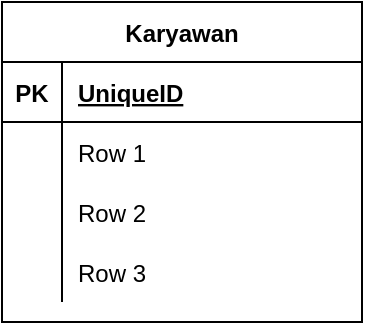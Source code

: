 <mxfile version="17.4.1" type="github" pages="2"><diagram id="R2lEEEUBdFMjLlhIrx00" name="Page-1"><mxGraphModel dx="1278" dy="539" grid="1" gridSize="10" guides="1" tooltips="1" connect="1" arrows="1" fold="1" page="1" pageScale="1" pageWidth="850" pageHeight="1100" math="0" shadow="0" extFonts="Permanent Marker^https://fonts.googleapis.com/css?family=Permanent+Marker"><root><mxCell id="0"/><mxCell id="1" parent="0"/><mxCell id="USe1o16NmA6yLf-kkS8X-1" value="Karyawan" style="shape=table;startSize=30;container=1;collapsible=1;childLayout=tableLayout;fixedRows=1;rowLines=0;fontStyle=1;align=center;resizeLast=1;" vertex="1" parent="1"><mxGeometry x="330" y="200" width="180" height="160" as="geometry"/></mxCell><mxCell id="USe1o16NmA6yLf-kkS8X-2" value="" style="shape=tableRow;horizontal=0;startSize=0;swimlaneHead=0;swimlaneBody=0;fillColor=none;collapsible=0;dropTarget=0;points=[[0,0.5],[1,0.5]];portConstraint=eastwest;top=0;left=0;right=0;bottom=1;" vertex="1" parent="USe1o16NmA6yLf-kkS8X-1"><mxGeometry y="30" width="180" height="30" as="geometry"/></mxCell><mxCell id="USe1o16NmA6yLf-kkS8X-3" value="PK" style="shape=partialRectangle;connectable=0;fillColor=none;top=0;left=0;bottom=0;right=0;fontStyle=1;overflow=hidden;" vertex="1" parent="USe1o16NmA6yLf-kkS8X-2"><mxGeometry width="30" height="30" as="geometry"><mxRectangle width="30" height="30" as="alternateBounds"/></mxGeometry></mxCell><mxCell id="USe1o16NmA6yLf-kkS8X-4" value="UniqueID" style="shape=partialRectangle;connectable=0;fillColor=none;top=0;left=0;bottom=0;right=0;align=left;spacingLeft=6;fontStyle=5;overflow=hidden;" vertex="1" parent="USe1o16NmA6yLf-kkS8X-2"><mxGeometry x="30" width="150" height="30" as="geometry"><mxRectangle width="150" height="30" as="alternateBounds"/></mxGeometry></mxCell><mxCell id="USe1o16NmA6yLf-kkS8X-5" value="" style="shape=tableRow;horizontal=0;startSize=0;swimlaneHead=0;swimlaneBody=0;fillColor=none;collapsible=0;dropTarget=0;points=[[0,0.5],[1,0.5]];portConstraint=eastwest;top=0;left=0;right=0;bottom=0;" vertex="1" parent="USe1o16NmA6yLf-kkS8X-1"><mxGeometry y="60" width="180" height="30" as="geometry"/></mxCell><mxCell id="USe1o16NmA6yLf-kkS8X-6" value="" style="shape=partialRectangle;connectable=0;fillColor=none;top=0;left=0;bottom=0;right=0;editable=1;overflow=hidden;" vertex="1" parent="USe1o16NmA6yLf-kkS8X-5"><mxGeometry width="30" height="30" as="geometry"><mxRectangle width="30" height="30" as="alternateBounds"/></mxGeometry></mxCell><mxCell id="USe1o16NmA6yLf-kkS8X-7" value="Row 1" style="shape=partialRectangle;connectable=0;fillColor=none;top=0;left=0;bottom=0;right=0;align=left;spacingLeft=6;overflow=hidden;" vertex="1" parent="USe1o16NmA6yLf-kkS8X-5"><mxGeometry x="30" width="150" height="30" as="geometry"><mxRectangle width="150" height="30" as="alternateBounds"/></mxGeometry></mxCell><mxCell id="USe1o16NmA6yLf-kkS8X-8" value="" style="shape=tableRow;horizontal=0;startSize=0;swimlaneHead=0;swimlaneBody=0;fillColor=none;collapsible=0;dropTarget=0;points=[[0,0.5],[1,0.5]];portConstraint=eastwest;top=0;left=0;right=0;bottom=0;" vertex="1" parent="USe1o16NmA6yLf-kkS8X-1"><mxGeometry y="90" width="180" height="30" as="geometry"/></mxCell><mxCell id="USe1o16NmA6yLf-kkS8X-9" value="" style="shape=partialRectangle;connectable=0;fillColor=none;top=0;left=0;bottom=0;right=0;editable=1;overflow=hidden;" vertex="1" parent="USe1o16NmA6yLf-kkS8X-8"><mxGeometry width="30" height="30" as="geometry"><mxRectangle width="30" height="30" as="alternateBounds"/></mxGeometry></mxCell><mxCell id="USe1o16NmA6yLf-kkS8X-10" value="Row 2" style="shape=partialRectangle;connectable=0;fillColor=none;top=0;left=0;bottom=0;right=0;align=left;spacingLeft=6;overflow=hidden;" vertex="1" parent="USe1o16NmA6yLf-kkS8X-8"><mxGeometry x="30" width="150" height="30" as="geometry"><mxRectangle width="150" height="30" as="alternateBounds"/></mxGeometry></mxCell><mxCell id="USe1o16NmA6yLf-kkS8X-11" value="" style="shape=tableRow;horizontal=0;startSize=0;swimlaneHead=0;swimlaneBody=0;fillColor=none;collapsible=0;dropTarget=0;points=[[0,0.5],[1,0.5]];portConstraint=eastwest;top=0;left=0;right=0;bottom=0;" vertex="1" parent="USe1o16NmA6yLf-kkS8X-1"><mxGeometry y="120" width="180" height="30" as="geometry"/></mxCell><mxCell id="USe1o16NmA6yLf-kkS8X-12" value="" style="shape=partialRectangle;connectable=0;fillColor=none;top=0;left=0;bottom=0;right=0;editable=1;overflow=hidden;" vertex="1" parent="USe1o16NmA6yLf-kkS8X-11"><mxGeometry width="30" height="30" as="geometry"><mxRectangle width="30" height="30" as="alternateBounds"/></mxGeometry></mxCell><mxCell id="USe1o16NmA6yLf-kkS8X-13" value="Row 3" style="shape=partialRectangle;connectable=0;fillColor=none;top=0;left=0;bottom=0;right=0;align=left;spacingLeft=6;overflow=hidden;" vertex="1" parent="USe1o16NmA6yLf-kkS8X-11"><mxGeometry x="30" width="150" height="30" as="geometry"><mxRectangle width="150" height="30" as="alternateBounds"/></mxGeometry></mxCell></root></mxGraphModel></diagram><diagram id="2qyopMoyy9mw-NkGebHM" name="Page-2"><mxGraphModel dx="692" dy="321" grid="1" gridSize="10" guides="1" tooltips="1" connect="1" arrows="1" fold="1" page="1" pageScale="1" pageWidth="827" pageHeight="1169" background="none" math="0" shadow="1"><root><mxCell id="zEQg5zYEzXBbnHIqrJW_-0"/><mxCell id="zEQg5zYEzXBbnHIqrJW_-1" parent="zEQg5zYEzXBbnHIqrJW_-0"/><mxCell id="zEQg5zYEzXBbnHIqrJW_-2" value="product" style="swimlane;childLayout=stackLayout;horizontal=1;startSize=30;horizontalStack=0;rounded=1;fontSize=14;fontStyle=0;strokeWidth=2;resizeParent=0;resizeLast=1;shadow=0;dashed=0;align=center;fillColor=#ffe6cc;strokeColor=#d79b00;" vertex="1" parent="zEQg5zYEzXBbnHIqrJW_-1"><mxGeometry x="180" y="220" width="160" height="160" as="geometry"/></mxCell><mxCell id="zEQg5zYEzXBbnHIqrJW_-3" value="# id_product &gt; integer&#10;* product name  &gt; varchar&#10;* barcode &gt; varchar&#10;* length &gt; integer&#10;* width  &gt; integer&#10;* heigh t &gt; integer &#10;* netto &gt; integer&#10;* price &gt; float" style="align=left;strokeColor=none;fillColor=none;spacingLeft=4;fontSize=12;verticalAlign=top;resizable=0;rotatable=0;part=1;" vertex="1" parent="zEQg5zYEzXBbnHIqrJW_-2"><mxGeometry y="30" width="160" height="130" as="geometry"/></mxCell><mxCell id="zEQg5zYEzXBbnHIqrJW_-4" value="product category" style="swimlane;childLayout=stackLayout;horizontal=1;startSize=30;horizontalStack=0;rounded=1;fontSize=14;fontStyle=0;strokeWidth=2;resizeParent=0;resizeLast=1;shadow=0;dashed=0;align=center;fillColor=#f8cecc;strokeColor=#b85450;" vertex="1" parent="zEQg5zYEzXBbnHIqrJW_-1"><mxGeometry x="480" y="240" width="240" height="130" as="geometry"/></mxCell><mxCell id="zEQg5zYEzXBbnHIqrJW_-5" value="#  product category &gt; integer&#10;*  product category name &gt; varchar" style="align=left;strokeColor=none;fillColor=none;spacingLeft=4;fontSize=12;verticalAlign=top;resizable=0;rotatable=0;part=1;" vertex="1" parent="zEQg5zYEzXBbnHIqrJW_-4"><mxGeometry y="30" width="240" height="100" as="geometry"/></mxCell><mxCell id="zEQg5zYEzXBbnHIqrJW_-34" value="" style="edgeStyle=entityRelationEdgeStyle;fontSize=12;html=1;endArrow=ERoneToMany;startArrow=ERzeroToOne;strokeWidth=1;curved=1;elbow=vertical;" edge="1" parent="zEQg5zYEzXBbnHIqrJW_-1" target="zEQg5zYEzXBbnHIqrJW_-3"><mxGeometry width="100" height="100" relative="1" as="geometry"><mxPoint x="480" y="315" as="sourcePoint"/><mxPoint x="370" y="280" as="targetPoint"/></mxGeometry></mxCell><mxCell id="rctSxfcGG-YjM1YKIK81-5" value="relationship_1" style="edgeLabel;html=1;align=center;verticalAlign=middle;resizable=0;points=[];fontSize=11;fontFamily=Helvetica;fontColor=default;" vertex="1" connectable="0" parent="zEQg5zYEzXBbnHIqrJW_-34"><mxGeometry x="0.334" y="1" relative="1" as="geometry"><mxPoint as="offset"/></mxGeometry></mxCell><mxCell id="rctSxfcGG-YjM1YKIK81-3" value="" style="endArrow=none;html=1;rounded=0;dashed=1;strokeWidth=1;curved=1;elbow=vertical;entryX=0;entryY=0.5;entryDx=0;entryDy=0;" edge="1" parent="zEQg5zYEzXBbnHIqrJW_-1" target="zEQg5zYEzXBbnHIqrJW_-5"><mxGeometry relative="1" as="geometry"><mxPoint x="410" y="320" as="sourcePoint"/><mxPoint x="520" y="330" as="targetPoint"/><Array as="points"/></mxGeometry></mxCell><mxCell id="rctSxfcGG-YjM1YKIK81-4" value="N" style="resizable=0;html=1;align=right;verticalAlign=bottom;" connectable="0" vertex="1" parent="rctSxfcGG-YjM1YKIK81-3"><mxGeometry x="1" relative="1" as="geometry"/></mxCell><mxCell id="rctSxfcGG-YjM1YKIK81-10" value="product" style="swimlane;childLayout=stackLayout;horizontal=1;startSize=30;horizontalStack=0;rounded=1;fontSize=14;fontStyle=0;strokeWidth=2;resizeParent=0;resizeLast=1;shadow=0;dashed=0;align=center;fillColor=#ffe6cc;strokeColor=#d79b00;" vertex="1" parent="zEQg5zYEzXBbnHIqrJW_-1"><mxGeometry x="90" y="530" width="200" height="160" as="geometry"/></mxCell><mxCell id="rctSxfcGG-YjM1YKIK81-11" value="# id_product &gt; integer           &lt;pk&gt;&#10;* product name  &gt; varchar     &lt;fk&gt;&#10;* barcode &gt; varchar&#10;* length &gt; integer&#10;* width  &gt; integer&#10;* heigh t &gt; integer &#10;* netto &gt; integer&#10;* price &gt; float" style="align=left;strokeColor=none;fillColor=none;spacingLeft=4;fontSize=12;verticalAlign=top;resizable=0;rotatable=0;part=1;" vertex="1" parent="rctSxfcGG-YjM1YKIK81-10"><mxGeometry y="30" width="200" height="130" as="geometry"/></mxCell><mxCell id="rctSxfcGG-YjM1YKIK81-12" value="product category" style="swimlane;childLayout=stackLayout;horizontal=1;startSize=30;horizontalStack=0;rounded=1;fontSize=14;fontStyle=0;strokeWidth=2;resizeParent=0;resizeLast=1;shadow=0;dashed=0;align=center;fillColor=#f8cecc;strokeColor=#b85450;" vertex="1" parent="zEQg5zYEzXBbnHIqrJW_-1"><mxGeometry x="510" y="530" width="240" height="130" as="geometry"/></mxCell><mxCell id="rctSxfcGG-YjM1YKIK81-13" value="#  product category &gt; integer             &lt;pk&gt;&#10;*  product category name &gt; varchar" style="align=left;strokeColor=none;fillColor=none;spacingLeft=4;fontSize=12;verticalAlign=top;resizable=0;rotatable=0;part=1;" vertex="1" parent="rctSxfcGG-YjM1YKIK81-12"><mxGeometry y="30" width="240" height="100" as="geometry"/></mxCell><mxCell id="rctSxfcGG-YjM1YKIK81-14" value="" style="endArrow=open;endFill=1;endSize=12;html=1;rounded=0;labelBackgroundColor=default;fontFamily=Helvetica;fontSize=11;fontColor=default;strokeColor=default;strokeWidth=1;shape=connector;elbow=vertical;exitX=1;exitY=0.5;exitDx=0;exitDy=0;edgeStyle=orthogonalEdgeStyle;" edge="1" parent="zEQg5zYEzXBbnHIqrJW_-1" source="rctSxfcGG-YjM1YKIK81-10"><mxGeometry width="160" relative="1" as="geometry"><mxPoint x="340" y="610" as="sourcePoint"/><mxPoint x="510" y="630" as="targetPoint"/></mxGeometry></mxCell><mxCell id="rctSxfcGG-YjM1YKIK81-15" style="edgeStyle=none;shape=connector;curved=1;rounded=0;orthogonalLoop=1;jettySize=auto;html=1;labelBackgroundColor=default;fontFamily=Helvetica;fontSize=11;fontColor=default;endArrow=none;strokeColor=default;strokeWidth=1;elbow=vertical;" edge="1" parent="zEQg5zYEzXBbnHIqrJW_-1" source="rctSxfcGG-YjM1YKIK81-13"><mxGeometry relative="1" as="geometry"><mxPoint x="500" y="630" as="targetPoint"/></mxGeometry></mxCell><mxCell id="rctSxfcGG-YjM1YKIK81-16" value="&lt;font style=&quot;font-size: 8px&quot;&gt;&lt;b&gt;FK_PRODUCT_RELATIONS_CATEGORY&lt;/b&gt;&lt;/font&gt;" style="text;html=1;align=center;verticalAlign=middle;resizable=0;points=[];autosize=1;strokeColor=none;fillColor=none;fontSize=11;fontFamily=Helvetica;fontColor=default;" vertex="1" parent="zEQg5zYEzXBbnHIqrJW_-1"><mxGeometry x="315" y="560" width="170" height="20" as="geometry"/></mxCell></root></mxGraphModel></diagram></mxfile>